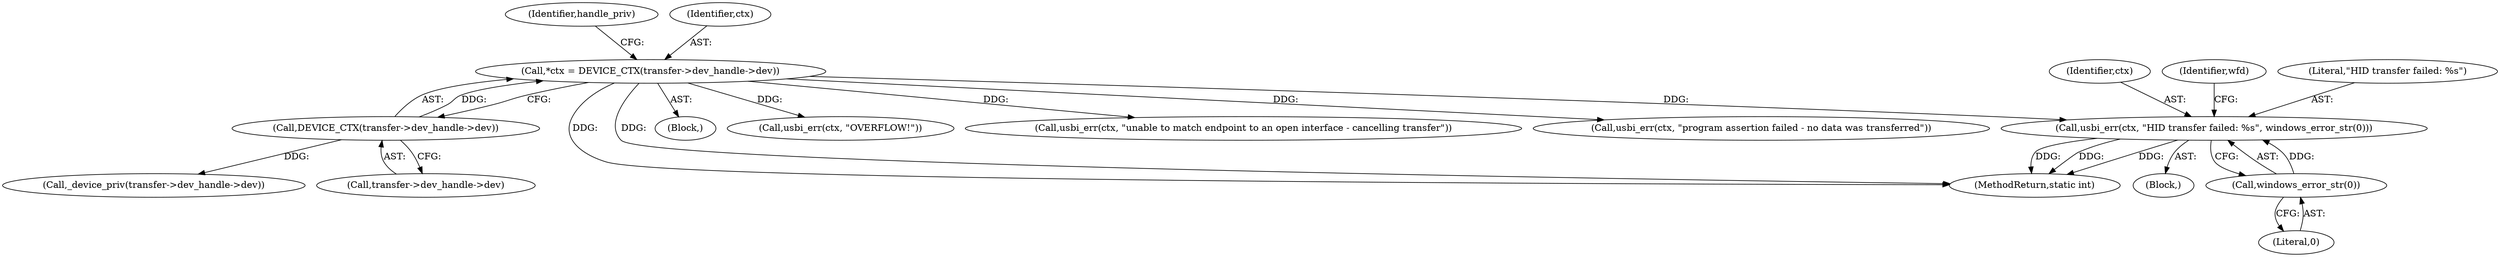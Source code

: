 digraph "1_Chrome_ac149a8d4371c0e01e0934fdd57b09e86f96b5b9_24@pointer" {
"1000387" [label="(Call,usbi_err(ctx, \"HID transfer failed: %s\", windows_error_str(0)))"];
"1000117" [label="(Call,*ctx = DEVICE_CTX(transfer->dev_handle->dev))"];
"1000119" [label="(Call,DEVICE_CTX(transfer->dev_handle->dev))"];
"1000390" [label="(Call,windows_error_str(0))"];
"1000387" [label="(Call,usbi_err(ctx, \"HID transfer failed: %s\", windows_error_str(0)))"];
"1000388" [label="(Identifier,ctx)"];
"1000117" [label="(Call,*ctx = DEVICE_CTX(transfer->dev_handle->dev))"];
"1000394" [label="(Identifier,wfd)"];
"1000416" [label="(Call,usbi_err(ctx, \"program assertion failed - no data was transferred\"))"];
"1000127" [label="(Identifier,handle_priv)"];
"1000463" [label="(MethodReturn,static int)"];
"1000389" [label="(Literal,\"HID transfer failed: %s\")"];
"1000103" [label="(Block,)"];
"1000429" [label="(Call,usbi_err(ctx, \"OVERFLOW!\"))"];
"1000390" [label="(Call,windows_error_str(0))"];
"1000119" [label="(Call,DEVICE_CTX(transfer->dev_handle->dev))"];
"1000391" [label="(Literal,0)"];
"1000180" [label="(Call,usbi_err(ctx, \"unable to match endpoint to an open interface - cancelling transfer\"))"];
"1000118" [label="(Identifier,ctx)"];
"1000386" [label="(Block,)"];
"1000135" [label="(Call,_device_priv(transfer->dev_handle->dev))"];
"1000120" [label="(Call,transfer->dev_handle->dev)"];
"1000387" -> "1000386"  [label="AST: "];
"1000387" -> "1000390"  [label="CFG: "];
"1000388" -> "1000387"  [label="AST: "];
"1000389" -> "1000387"  [label="AST: "];
"1000390" -> "1000387"  [label="AST: "];
"1000394" -> "1000387"  [label="CFG: "];
"1000387" -> "1000463"  [label="DDG: "];
"1000387" -> "1000463"  [label="DDG: "];
"1000387" -> "1000463"  [label="DDG: "];
"1000117" -> "1000387"  [label="DDG: "];
"1000390" -> "1000387"  [label="DDG: "];
"1000117" -> "1000103"  [label="AST: "];
"1000117" -> "1000119"  [label="CFG: "];
"1000118" -> "1000117"  [label="AST: "];
"1000119" -> "1000117"  [label="AST: "];
"1000127" -> "1000117"  [label="CFG: "];
"1000117" -> "1000463"  [label="DDG: "];
"1000117" -> "1000463"  [label="DDG: "];
"1000119" -> "1000117"  [label="DDG: "];
"1000117" -> "1000180"  [label="DDG: "];
"1000117" -> "1000416"  [label="DDG: "];
"1000117" -> "1000429"  [label="DDG: "];
"1000119" -> "1000120"  [label="CFG: "];
"1000120" -> "1000119"  [label="AST: "];
"1000119" -> "1000135"  [label="DDG: "];
"1000390" -> "1000391"  [label="CFG: "];
"1000391" -> "1000390"  [label="AST: "];
}
